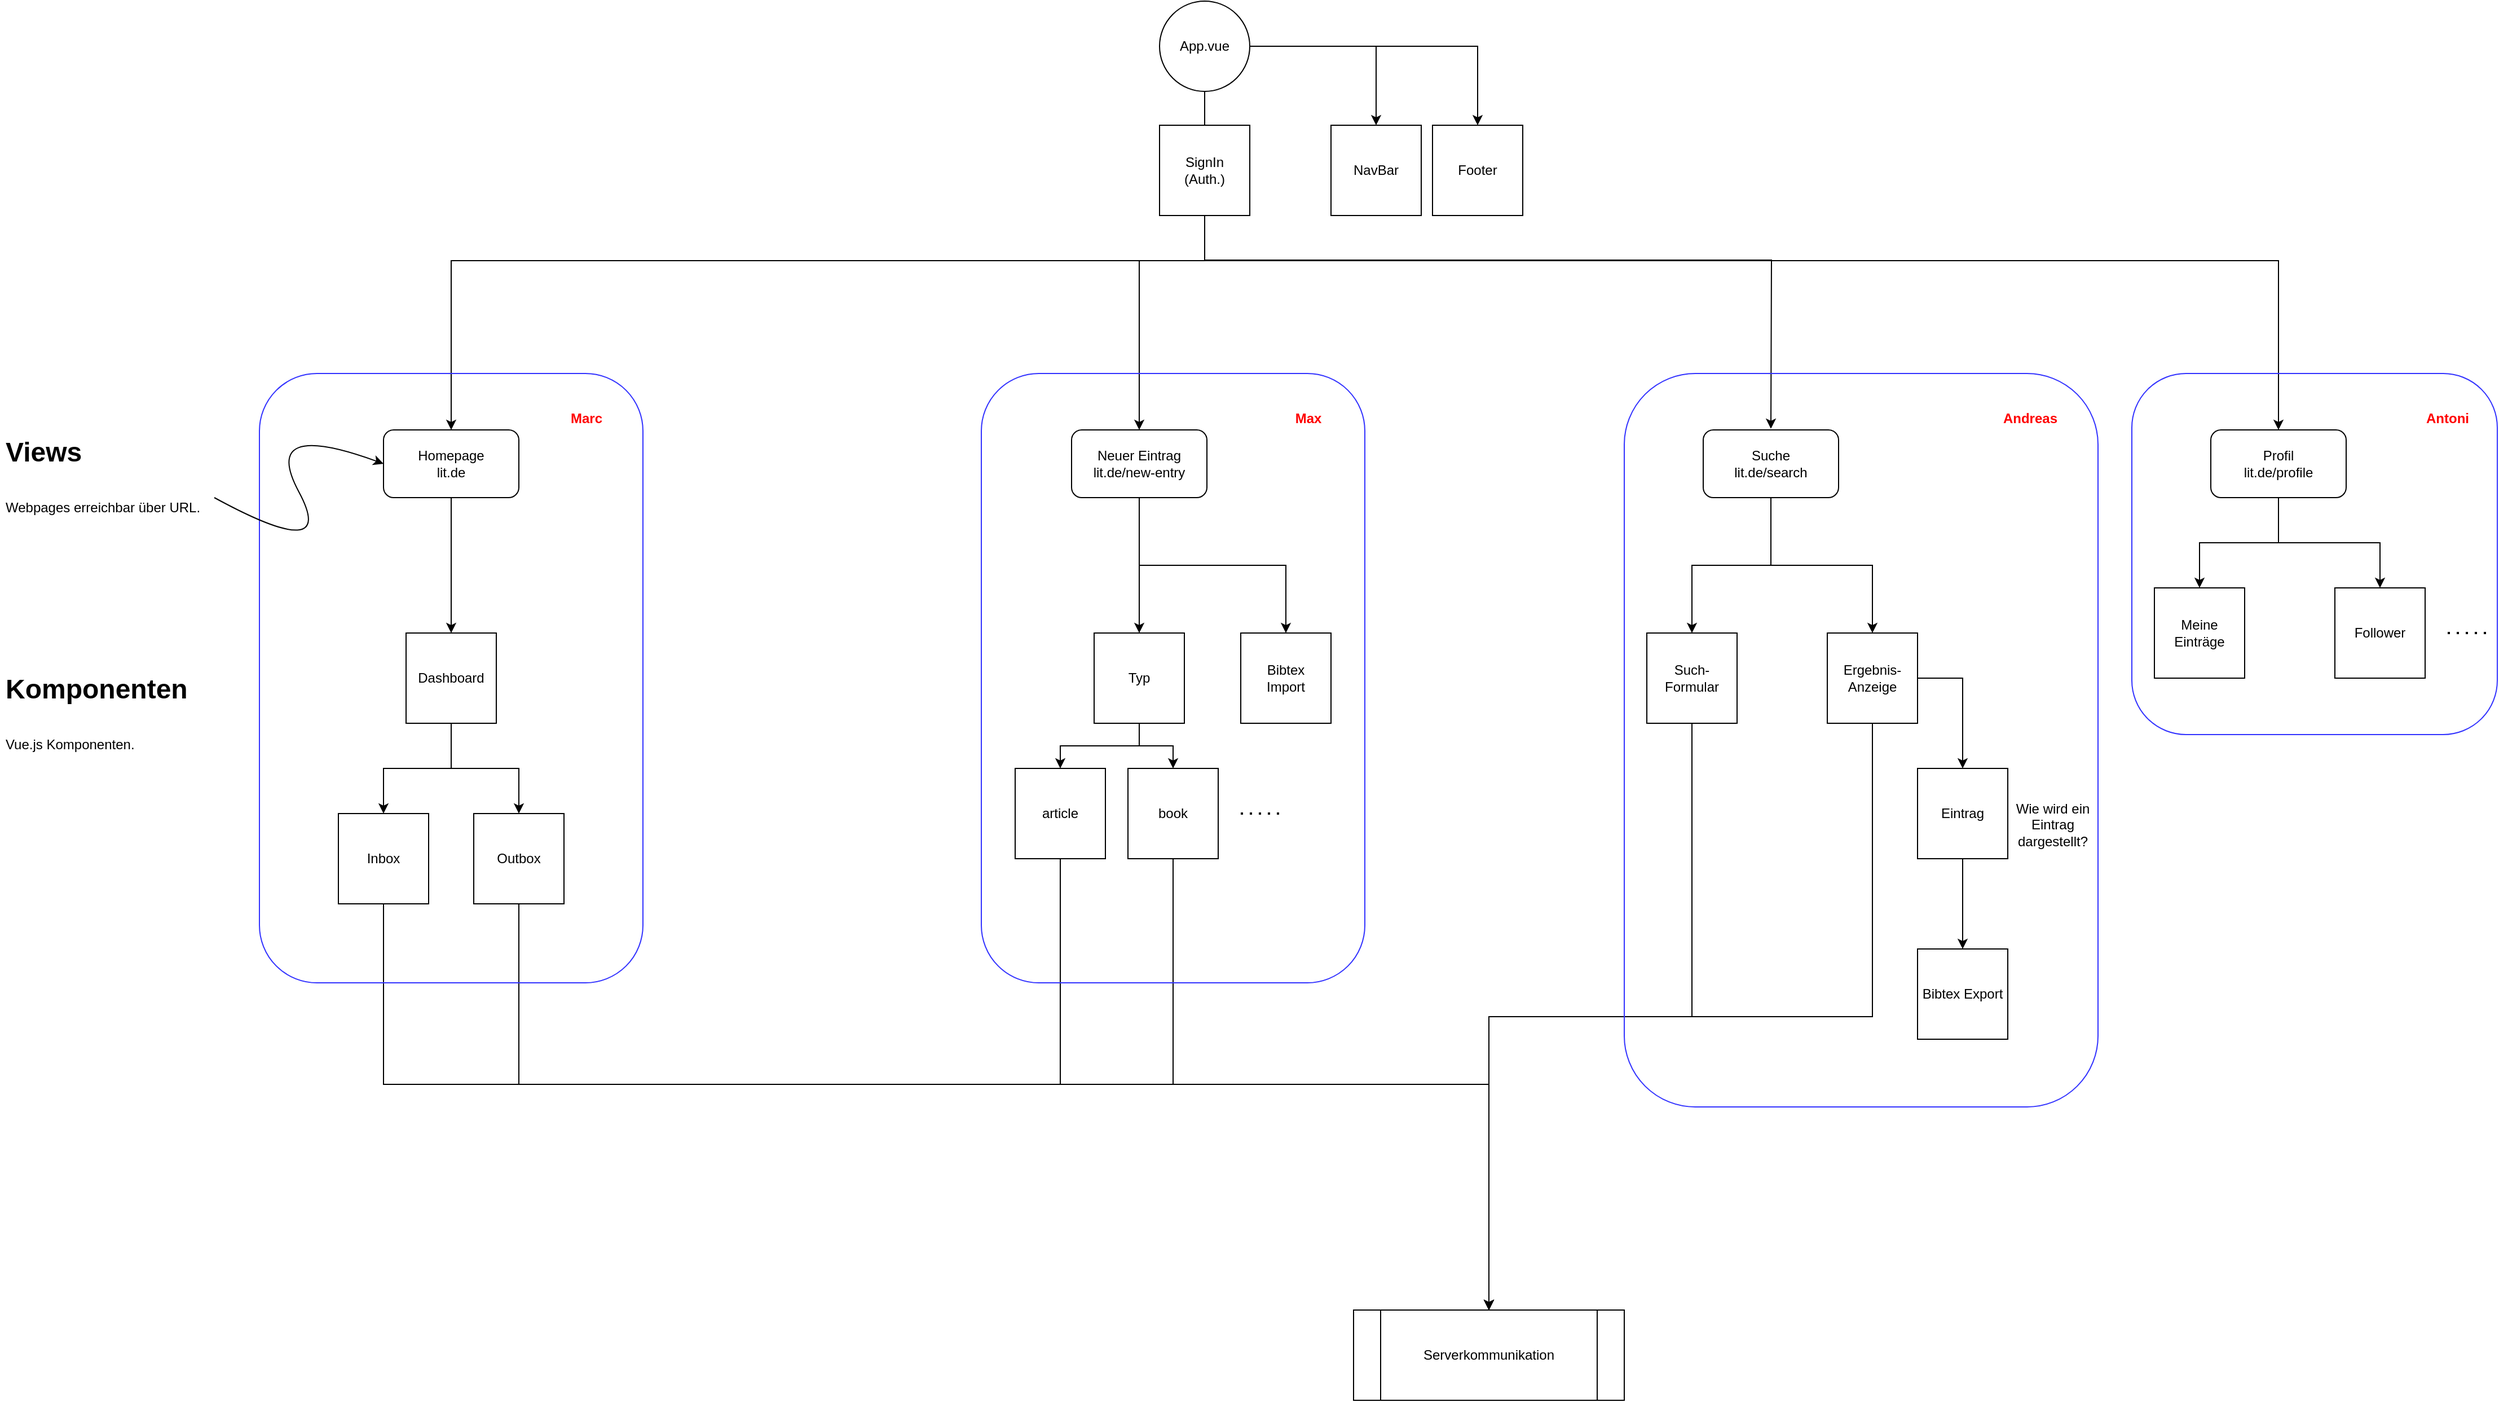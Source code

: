 <mxfile version="14.6.13" type="device"><diagram id="_eaqyE5nH6B0k_QN6zTz" name="Page-1"><mxGraphModel dx="2290" dy="1360" grid="1" gridSize="10" guides="1" tooltips="1" connect="1" arrows="1" fold="1" page="1" pageScale="1" pageWidth="2336" pageHeight="1654" math="0" shadow="0"><root><mxCell id="0"/><mxCell id="1" parent="0"/><mxCell id="MZ8d4C8j68fH7xx5dSxT-9" style="edgeStyle=orthogonalEdgeStyle;rounded=0;orthogonalLoop=1;jettySize=auto;html=1;exitX=0.5;exitY=1;exitDx=0;exitDy=0;exitPerimeter=0;" parent="1" source="MZ8d4C8j68fH7xx5dSxT-1" target="MZ8d4C8j68fH7xx5dSxT-2" edge="1"><mxGeometry relative="1" as="geometry"><mxPoint x="1168" y="160" as="sourcePoint"/></mxGeometry></mxCell><mxCell id="MZ8d4C8j68fH7xx5dSxT-10" style="edgeStyle=orthogonalEdgeStyle;rounded=0;orthogonalLoop=1;jettySize=auto;html=1;exitX=0.5;exitY=1;exitDx=0;exitDy=0;entryX=0.5;entryY=0;entryDx=0;entryDy=0;" parent="1" source="MZ8d4C8j68fH7xx5dSxT-1" target="MZ8d4C8j68fH7xx5dSxT-3" edge="1"><mxGeometry relative="1" as="geometry"/></mxCell><mxCell id="MZ8d4C8j68fH7xx5dSxT-13" style="edgeStyle=orthogonalEdgeStyle;rounded=0;orthogonalLoop=1;jettySize=auto;html=1;exitX=0.5;exitY=1;exitDx=0;exitDy=0;" parent="1" source="MZ8d4C8j68fH7xx5dSxT-1" edge="1"><mxGeometry relative="1" as="geometry"><mxPoint x="1670" y="459" as="targetPoint"/></mxGeometry></mxCell><mxCell id="MZ8d4C8j68fH7xx5dSxT-14" style="edgeStyle=orthogonalEdgeStyle;rounded=0;orthogonalLoop=1;jettySize=auto;html=1;exitX=0.5;exitY=1;exitDx=0;exitDy=0;" parent="1" source="MZ8d4C8j68fH7xx5dSxT-1" target="MZ8d4C8j68fH7xx5dSxT-5" edge="1"><mxGeometry relative="1" as="geometry"/></mxCell><mxCell id="Ym1psw4SbG4_oQbsuIE0-3" style="edgeStyle=orthogonalEdgeStyle;rounded=0;orthogonalLoop=1;jettySize=auto;html=1;exitX=1;exitY=0.5;exitDx=0;exitDy=0;entryX=0.5;entryY=0;entryDx=0;entryDy=0;" edge="1" parent="1" source="MZ8d4C8j68fH7xx5dSxT-1" target="Ym1psw4SbG4_oQbsuIE0-1"><mxGeometry relative="1" as="geometry"/></mxCell><mxCell id="Ym1psw4SbG4_oQbsuIE0-4" style="edgeStyle=orthogonalEdgeStyle;rounded=0;orthogonalLoop=1;jettySize=auto;html=1;exitX=1;exitY=0.5;exitDx=0;exitDy=0;entryX=0.5;entryY=0;entryDx=0;entryDy=0;" edge="1" parent="1" source="MZ8d4C8j68fH7xx5dSxT-1" target="Ym1psw4SbG4_oQbsuIE0-2"><mxGeometry relative="1" as="geometry"/></mxCell><mxCell id="MZ8d4C8j68fH7xx5dSxT-1" value="App.vue" style="ellipse;whiteSpace=wrap;html=1;aspect=fixed;" parent="1" vertex="1"><mxGeometry x="1128" y="80" width="80" height="80" as="geometry"/></mxCell><mxCell id="Ym1psw4SbG4_oQbsuIE0-9" style="edgeStyle=orthogonalEdgeStyle;rounded=0;orthogonalLoop=1;jettySize=auto;html=1;exitX=0.5;exitY=1;exitDx=0;exitDy=0;entryX=0.5;entryY=0;entryDx=0;entryDy=0;" edge="1" parent="1" source="MZ8d4C8j68fH7xx5dSxT-2" target="MZ8d4C8j68fH7xx5dSxT-17"><mxGeometry relative="1" as="geometry"/></mxCell><mxCell id="MZ8d4C8j68fH7xx5dSxT-2" value="Homepage&lt;br&gt;lit.de" style="rounded=1;whiteSpace=wrap;html=1;" parent="1" vertex="1"><mxGeometry x="440" y="460" width="120" height="60" as="geometry"/></mxCell><mxCell id="Ym1psw4SbG4_oQbsuIE0-16" style="edgeStyle=orthogonalEdgeStyle;rounded=0;orthogonalLoop=1;jettySize=auto;html=1;exitX=0.5;exitY=1;exitDx=0;exitDy=0;" edge="1" parent="1" source="MZ8d4C8j68fH7xx5dSxT-3" target="Ym1psw4SbG4_oQbsuIE0-10"><mxGeometry relative="1" as="geometry"/></mxCell><mxCell id="Ym1psw4SbG4_oQbsuIE0-34" style="edgeStyle=orthogonalEdgeStyle;rounded=0;orthogonalLoop=1;jettySize=auto;html=1;exitX=0.5;exitY=1;exitDx=0;exitDy=0;entryX=0.5;entryY=0;entryDx=0;entryDy=0;" edge="1" parent="1" source="MZ8d4C8j68fH7xx5dSxT-3" target="Ym1psw4SbG4_oQbsuIE0-33"><mxGeometry relative="1" as="geometry"/></mxCell><mxCell id="MZ8d4C8j68fH7xx5dSxT-3" value="Neuer Eintrag&lt;br&gt;lit.de/new-entry" style="rounded=1;whiteSpace=wrap;html=1;" parent="1" vertex="1"><mxGeometry x="1050" y="460" width="120" height="60" as="geometry"/></mxCell><mxCell id="Ym1psw4SbG4_oQbsuIE0-24" style="edgeStyle=orthogonalEdgeStyle;rounded=0;orthogonalLoop=1;jettySize=auto;html=1;exitX=0.5;exitY=1;exitDx=0;exitDy=0;entryX=0.5;entryY=0;entryDx=0;entryDy=0;" edge="1" parent="1" source="MZ8d4C8j68fH7xx5dSxT-4" target="Ym1psw4SbG4_oQbsuIE0-23"><mxGeometry relative="1" as="geometry"/></mxCell><mxCell id="Ym1psw4SbG4_oQbsuIE0-25" style="edgeStyle=orthogonalEdgeStyle;rounded=0;orthogonalLoop=1;jettySize=auto;html=1;exitX=0.5;exitY=1;exitDx=0;exitDy=0;entryX=0.5;entryY=0;entryDx=0;entryDy=0;" edge="1" parent="1" source="MZ8d4C8j68fH7xx5dSxT-4" target="Ym1psw4SbG4_oQbsuIE0-22"><mxGeometry relative="1" as="geometry"/></mxCell><mxCell id="MZ8d4C8j68fH7xx5dSxT-4" value="Suche&lt;br&gt;lit.de/search" style="rounded=1;whiteSpace=wrap;html=1;" parent="1" vertex="1"><mxGeometry x="1610" y="460" width="120" height="60" as="geometry"/></mxCell><mxCell id="Ym1psw4SbG4_oQbsuIE0-37" style="edgeStyle=orthogonalEdgeStyle;rounded=0;orthogonalLoop=1;jettySize=auto;html=1;exitX=0.5;exitY=1;exitDx=0;exitDy=0;entryX=0.5;entryY=0;entryDx=0;entryDy=0;" edge="1" parent="1" source="MZ8d4C8j68fH7xx5dSxT-5" target="Ym1psw4SbG4_oQbsuIE0-36"><mxGeometry relative="1" as="geometry"/></mxCell><mxCell id="Ym1psw4SbG4_oQbsuIE0-39" style="edgeStyle=orthogonalEdgeStyle;rounded=0;orthogonalLoop=1;jettySize=auto;html=1;exitX=0.5;exitY=1;exitDx=0;exitDy=0;entryX=0.5;entryY=0;entryDx=0;entryDy=0;" edge="1" parent="1" source="MZ8d4C8j68fH7xx5dSxT-5" target="Ym1psw4SbG4_oQbsuIE0-38"><mxGeometry relative="1" as="geometry"/></mxCell><mxCell id="MZ8d4C8j68fH7xx5dSxT-5" value="Profil&lt;br&gt;lit.de/profile" style="rounded=1;whiteSpace=wrap;html=1;" parent="1" vertex="1"><mxGeometry x="2060" y="460" width="120" height="60" as="geometry"/></mxCell><mxCell id="MZ8d4C8j68fH7xx5dSxT-15" value="&lt;h1&gt;&lt;span&gt;Views&lt;/span&gt;&lt;/h1&gt;&lt;h1&gt;&lt;span style=&quot;font-size: 12px ; font-weight: 400&quot;&gt;Webpages erreichbar über URL.&lt;/span&gt;&lt;/h1&gt;" style="text;html=1;strokeColor=none;fillColor=none;spacing=5;spacingTop=-20;whiteSpace=wrap;overflow=hidden;rounded=0;" parent="1" vertex="1"><mxGeometry x="100" y="460" width="190" height="120" as="geometry"/></mxCell><mxCell id="MZ8d4C8j68fH7xx5dSxT-16" value="&lt;h1&gt;&lt;span&gt;Komponenten&lt;/span&gt;&lt;/h1&gt;&lt;h1&gt;&lt;span style=&quot;font-size: 12px ; font-weight: normal&quot;&gt;Vue.js Komponenten.&lt;/span&gt;&lt;/h1&gt;" style="text;html=1;strokeColor=none;fillColor=none;spacing=5;spacingTop=-20;whiteSpace=wrap;overflow=hidden;rounded=0;" parent="1" vertex="1"><mxGeometry x="100" y="670" width="190" height="120" as="geometry"/></mxCell><mxCell id="Ym1psw4SbG4_oQbsuIE0-7" style="edgeStyle=orthogonalEdgeStyle;rounded=0;orthogonalLoop=1;jettySize=auto;html=1;exitX=0.5;exitY=1;exitDx=0;exitDy=0;entryX=0.5;entryY=0;entryDx=0;entryDy=0;" edge="1" parent="1" source="MZ8d4C8j68fH7xx5dSxT-17" target="Ym1psw4SbG4_oQbsuIE0-6"><mxGeometry relative="1" as="geometry"/></mxCell><mxCell id="Ym1psw4SbG4_oQbsuIE0-8" style="edgeStyle=orthogonalEdgeStyle;rounded=0;orthogonalLoop=1;jettySize=auto;html=1;exitX=0.5;exitY=1;exitDx=0;exitDy=0;entryX=0.5;entryY=0;entryDx=0;entryDy=0;" edge="1" parent="1" source="MZ8d4C8j68fH7xx5dSxT-17" target="Ym1psw4SbG4_oQbsuIE0-5"><mxGeometry relative="1" as="geometry"/></mxCell><mxCell id="MZ8d4C8j68fH7xx5dSxT-17" value="Dashboard" style="whiteSpace=wrap;html=1;aspect=fixed;" parent="1" vertex="1"><mxGeometry x="460" y="640" width="80" height="80" as="geometry"/></mxCell><mxCell id="MZ8d4C8j68fH7xx5dSxT-18" value="SignIn&lt;br&gt;(Auth.)" style="whiteSpace=wrap;html=1;aspect=fixed;" parent="1" vertex="1"><mxGeometry x="1128" y="190" width="80" height="80" as="geometry"/></mxCell><mxCell id="Ym1psw4SbG4_oQbsuIE0-1" value="NavBar" style="whiteSpace=wrap;html=1;aspect=fixed;" vertex="1" parent="1"><mxGeometry x="1280" y="190" width="80" height="80" as="geometry"/></mxCell><mxCell id="Ym1psw4SbG4_oQbsuIE0-2" value="Footer" style="whiteSpace=wrap;html=1;aspect=fixed;" vertex="1" parent="1"><mxGeometry x="1370" y="190" width="80" height="80" as="geometry"/></mxCell><mxCell id="Ym1psw4SbG4_oQbsuIE0-21" style="edgeStyle=orthogonalEdgeStyle;rounded=0;orthogonalLoop=1;jettySize=auto;html=1;exitX=0.5;exitY=1;exitDx=0;exitDy=0;entryX=0.5;entryY=0;entryDx=0;entryDy=0;" edge="1" parent="1" source="Ym1psw4SbG4_oQbsuIE0-5" target="Ym1psw4SbG4_oQbsuIE0-17"><mxGeometry relative="1" as="geometry"><Array as="points"><mxPoint x="440" y="1040"/><mxPoint x="1420" y="1040"/></Array></mxGeometry></mxCell><mxCell id="Ym1psw4SbG4_oQbsuIE0-5" value="Inbox" style="whiteSpace=wrap;html=1;aspect=fixed;" vertex="1" parent="1"><mxGeometry x="400" y="800" width="80" height="80" as="geometry"/></mxCell><mxCell id="Ym1psw4SbG4_oQbsuIE0-20" style="edgeStyle=orthogonalEdgeStyle;rounded=0;orthogonalLoop=1;jettySize=auto;html=1;exitX=0.5;exitY=1;exitDx=0;exitDy=0;entryX=0.5;entryY=0;entryDx=0;entryDy=0;" edge="1" parent="1" source="Ym1psw4SbG4_oQbsuIE0-6" target="Ym1psw4SbG4_oQbsuIE0-17"><mxGeometry relative="1" as="geometry"><Array as="points"><mxPoint x="560" y="1040"/><mxPoint x="1420" y="1040"/></Array></mxGeometry></mxCell><mxCell id="Ym1psw4SbG4_oQbsuIE0-6" value="Outbox" style="whiteSpace=wrap;html=1;aspect=fixed;" vertex="1" parent="1"><mxGeometry x="520" y="800" width="80" height="80" as="geometry"/></mxCell><mxCell id="Ym1psw4SbG4_oQbsuIE0-14" style="edgeStyle=orthogonalEdgeStyle;rounded=0;orthogonalLoop=1;jettySize=auto;html=1;exitX=0.5;exitY=1;exitDx=0;exitDy=0;" edge="1" parent="1" source="Ym1psw4SbG4_oQbsuIE0-10" target="Ym1psw4SbG4_oQbsuIE0-11"><mxGeometry relative="1" as="geometry"/></mxCell><mxCell id="Ym1psw4SbG4_oQbsuIE0-15" style="edgeStyle=orthogonalEdgeStyle;rounded=0;orthogonalLoop=1;jettySize=auto;html=1;exitX=0.5;exitY=1;exitDx=0;exitDy=0;" edge="1" parent="1" source="Ym1psw4SbG4_oQbsuIE0-10" target="Ym1psw4SbG4_oQbsuIE0-12"><mxGeometry relative="1" as="geometry"/></mxCell><mxCell id="Ym1psw4SbG4_oQbsuIE0-10" value="Typ" style="whiteSpace=wrap;html=1;aspect=fixed;" vertex="1" parent="1"><mxGeometry x="1070" y="640" width="80" height="80" as="geometry"/></mxCell><mxCell id="Ym1psw4SbG4_oQbsuIE0-18" style="edgeStyle=orthogonalEdgeStyle;rounded=0;orthogonalLoop=1;jettySize=auto;html=1;exitX=0.5;exitY=1;exitDx=0;exitDy=0;" edge="1" parent="1" source="Ym1psw4SbG4_oQbsuIE0-11" target="Ym1psw4SbG4_oQbsuIE0-17"><mxGeometry relative="1" as="geometry"/></mxCell><mxCell id="Ym1psw4SbG4_oQbsuIE0-11" value="article" style="whiteSpace=wrap;html=1;aspect=fixed;" vertex="1" parent="1"><mxGeometry x="1000" y="760" width="80" height="80" as="geometry"/></mxCell><mxCell id="Ym1psw4SbG4_oQbsuIE0-19" style="edgeStyle=orthogonalEdgeStyle;rounded=0;orthogonalLoop=1;jettySize=auto;html=1;exitX=0.5;exitY=1;exitDx=0;exitDy=0;entryX=0.5;entryY=0;entryDx=0;entryDy=0;" edge="1" parent="1" source="Ym1psw4SbG4_oQbsuIE0-12" target="Ym1psw4SbG4_oQbsuIE0-17"><mxGeometry relative="1" as="geometry"><mxPoint x="1110" y="1060" as="targetPoint"/></mxGeometry></mxCell><mxCell id="Ym1psw4SbG4_oQbsuIE0-12" value="book" style="whiteSpace=wrap;html=1;aspect=fixed;" vertex="1" parent="1"><mxGeometry x="1100" y="760" width="80" height="80" as="geometry"/></mxCell><mxCell id="Ym1psw4SbG4_oQbsuIE0-13" value="" style="endArrow=none;dashed=1;html=1;dashPattern=1 3;strokeWidth=2;" edge="1" parent="1"><mxGeometry width="50" height="50" relative="1" as="geometry"><mxPoint x="1200" y="800" as="sourcePoint"/><mxPoint x="1240" y="800" as="targetPoint"/></mxGeometry></mxCell><mxCell id="Ym1psw4SbG4_oQbsuIE0-17" value="Serverkommunikation" style="shape=process;whiteSpace=wrap;html=1;backgroundOutline=1;" vertex="1" parent="1"><mxGeometry x="1300" y="1240" width="240" height="80" as="geometry"/></mxCell><mxCell id="Ym1psw4SbG4_oQbsuIE0-26" style="edgeStyle=orthogonalEdgeStyle;rounded=0;orthogonalLoop=1;jettySize=auto;html=1;exitX=0.5;exitY=1;exitDx=0;exitDy=0;entryX=0.5;entryY=0;entryDx=0;entryDy=0;" edge="1" parent="1" source="Ym1psw4SbG4_oQbsuIE0-22" target="Ym1psw4SbG4_oQbsuIE0-17"><mxGeometry relative="1" as="geometry"/></mxCell><mxCell id="Ym1psw4SbG4_oQbsuIE0-22" value="Such-Formular" style="whiteSpace=wrap;html=1;aspect=fixed;" vertex="1" parent="1"><mxGeometry x="1560" y="640" width="80" height="80" as="geometry"/></mxCell><mxCell id="Ym1psw4SbG4_oQbsuIE0-27" style="edgeStyle=orthogonalEdgeStyle;rounded=0;orthogonalLoop=1;jettySize=auto;html=1;exitX=0.5;exitY=1;exitDx=0;exitDy=0;entryX=0.5;entryY=0;entryDx=0;entryDy=0;" edge="1" parent="1" source="Ym1psw4SbG4_oQbsuIE0-23" target="Ym1psw4SbG4_oQbsuIE0-17"><mxGeometry relative="1" as="geometry"/></mxCell><mxCell id="Ym1psw4SbG4_oQbsuIE0-29" style="edgeStyle=orthogonalEdgeStyle;rounded=0;orthogonalLoop=1;jettySize=auto;html=1;exitX=1;exitY=0.5;exitDx=0;exitDy=0;entryX=0.5;entryY=0;entryDx=0;entryDy=0;" edge="1" parent="1" source="Ym1psw4SbG4_oQbsuIE0-23" target="Ym1psw4SbG4_oQbsuIE0-28"><mxGeometry relative="1" as="geometry"/></mxCell><mxCell id="Ym1psw4SbG4_oQbsuIE0-23" value="Ergebnis-Anzeige" style="whiteSpace=wrap;html=1;aspect=fixed;" vertex="1" parent="1"><mxGeometry x="1720" y="640" width="80" height="80" as="geometry"/></mxCell><mxCell id="Ym1psw4SbG4_oQbsuIE0-35" style="edgeStyle=orthogonalEdgeStyle;rounded=0;orthogonalLoop=1;jettySize=auto;html=1;exitX=0.5;exitY=1;exitDx=0;exitDy=0;entryX=0.5;entryY=0;entryDx=0;entryDy=0;" edge="1" parent="1" source="Ym1psw4SbG4_oQbsuIE0-28" target="Ym1psw4SbG4_oQbsuIE0-32"><mxGeometry relative="1" as="geometry"/></mxCell><mxCell id="Ym1psw4SbG4_oQbsuIE0-28" value="Eintrag" style="whiteSpace=wrap;html=1;aspect=fixed;" vertex="1" parent="1"><mxGeometry x="1800" y="760" width="80" height="80" as="geometry"/></mxCell><mxCell id="Ym1psw4SbG4_oQbsuIE0-31" value="Wie wird ein Eintrag dargestellt?" style="text;html=1;strokeColor=none;fillColor=none;align=center;verticalAlign=middle;whiteSpace=wrap;rounded=0;" vertex="1" parent="1"><mxGeometry x="1880" y="780" width="80" height="60" as="geometry"/></mxCell><mxCell id="Ym1psw4SbG4_oQbsuIE0-32" value="Bibtex Export" style="whiteSpace=wrap;html=1;aspect=fixed;" vertex="1" parent="1"><mxGeometry x="1800" y="920" width="80" height="80" as="geometry"/></mxCell><mxCell id="Ym1psw4SbG4_oQbsuIE0-33" value="Bibtex&lt;br&gt;Import" style="whiteSpace=wrap;html=1;aspect=fixed;" vertex="1" parent="1"><mxGeometry x="1200" y="640" width="80" height="80" as="geometry"/></mxCell><mxCell id="Ym1psw4SbG4_oQbsuIE0-36" value="Meine Einträge" style="whiteSpace=wrap;html=1;aspect=fixed;" vertex="1" parent="1"><mxGeometry x="2010" y="600" width="80" height="80" as="geometry"/></mxCell><mxCell id="Ym1psw4SbG4_oQbsuIE0-38" value="Follower" style="whiteSpace=wrap;html=1;aspect=fixed;" vertex="1" parent="1"><mxGeometry x="2170" y="600" width="80" height="80" as="geometry"/></mxCell><mxCell id="Ym1psw4SbG4_oQbsuIE0-40" value="" style="endArrow=none;dashed=1;html=1;dashPattern=1 3;strokeWidth=2;" edge="1" parent="1"><mxGeometry width="50" height="50" relative="1" as="geometry"><mxPoint x="2270" y="640" as="sourcePoint"/><mxPoint x="2310" y="640" as="targetPoint"/></mxGeometry></mxCell><mxCell id="Ym1psw4SbG4_oQbsuIE0-43" value="" style="rounded=1;whiteSpace=wrap;html=1;fillColor=none;strokeColor=#3333FF;" vertex="1" parent="1"><mxGeometry x="330" y="410" width="340" height="540" as="geometry"/></mxCell><mxCell id="Ym1psw4SbG4_oQbsuIE0-44" value="" style="rounded=1;whiteSpace=wrap;html=1;fillColor=none;strokeColor=#3333FF;" vertex="1" parent="1"><mxGeometry x="970" y="410" width="340" height="540" as="geometry"/></mxCell><mxCell id="Ym1psw4SbG4_oQbsuIE0-45" value="" style="rounded=1;whiteSpace=wrap;html=1;fillColor=none;strokeColor=#3333FF;" vertex="1" parent="1"><mxGeometry x="1540" y="410" width="420" height="650" as="geometry"/></mxCell><mxCell id="Ym1psw4SbG4_oQbsuIE0-47" value="" style="rounded=1;whiteSpace=wrap;html=1;fillColor=none;strokeColor=#3333FF;" vertex="1" parent="1"><mxGeometry x="1990" y="410" width="324" height="320" as="geometry"/></mxCell><mxCell id="Ym1psw4SbG4_oQbsuIE0-48" value="&lt;font color=&quot;#ff0000&quot;&gt;&lt;b&gt;Marc&lt;/b&gt;&lt;/font&gt;" style="text;html=1;strokeColor=none;fillColor=none;align=center;verticalAlign=middle;whiteSpace=wrap;rounded=0;" vertex="1" parent="1"><mxGeometry x="600" y="440" width="40" height="20" as="geometry"/></mxCell><mxCell id="Ym1psw4SbG4_oQbsuIE0-49" value="&lt;font color=&quot;#ff0000&quot;&gt;&lt;b&gt;Max&lt;/b&gt;&lt;/font&gt;" style="text;html=1;strokeColor=none;fillColor=none;align=center;verticalAlign=middle;whiteSpace=wrap;rounded=0;" vertex="1" parent="1"><mxGeometry x="1240" y="440" width="40" height="20" as="geometry"/></mxCell><mxCell id="Ym1psw4SbG4_oQbsuIE0-50" value="&lt;font color=&quot;#ff0000&quot;&gt;&lt;b&gt;Andreas&lt;/b&gt;&lt;/font&gt;" style="text;html=1;strokeColor=none;fillColor=none;align=center;verticalAlign=middle;whiteSpace=wrap;rounded=0;" vertex="1" parent="1"><mxGeometry x="1880" y="440" width="40" height="20" as="geometry"/></mxCell><mxCell id="Ym1psw4SbG4_oQbsuIE0-51" value="&lt;font color=&quot;#ff0000&quot;&gt;&lt;b&gt;Antoni&lt;/b&gt;&lt;/font&gt;" style="text;html=1;strokeColor=none;fillColor=none;align=center;verticalAlign=middle;whiteSpace=wrap;rounded=0;" vertex="1" parent="1"><mxGeometry x="2250" y="440" width="40" height="20" as="geometry"/></mxCell><mxCell id="Ym1psw4SbG4_oQbsuIE0-52" value="" style="curved=1;endArrow=classic;html=1;exitX=1;exitY=0.5;exitDx=0;exitDy=0;" edge="1" parent="1" source="MZ8d4C8j68fH7xx5dSxT-15"><mxGeometry width="50" height="50" relative="1" as="geometry"><mxPoint x="940" y="580" as="sourcePoint"/><mxPoint x="440" y="490" as="targetPoint"/><Array as="points"><mxPoint x="400" y="580"/><mxPoint x="330" y="450"/></Array></mxGeometry></mxCell></root></mxGraphModel></diagram></mxfile>